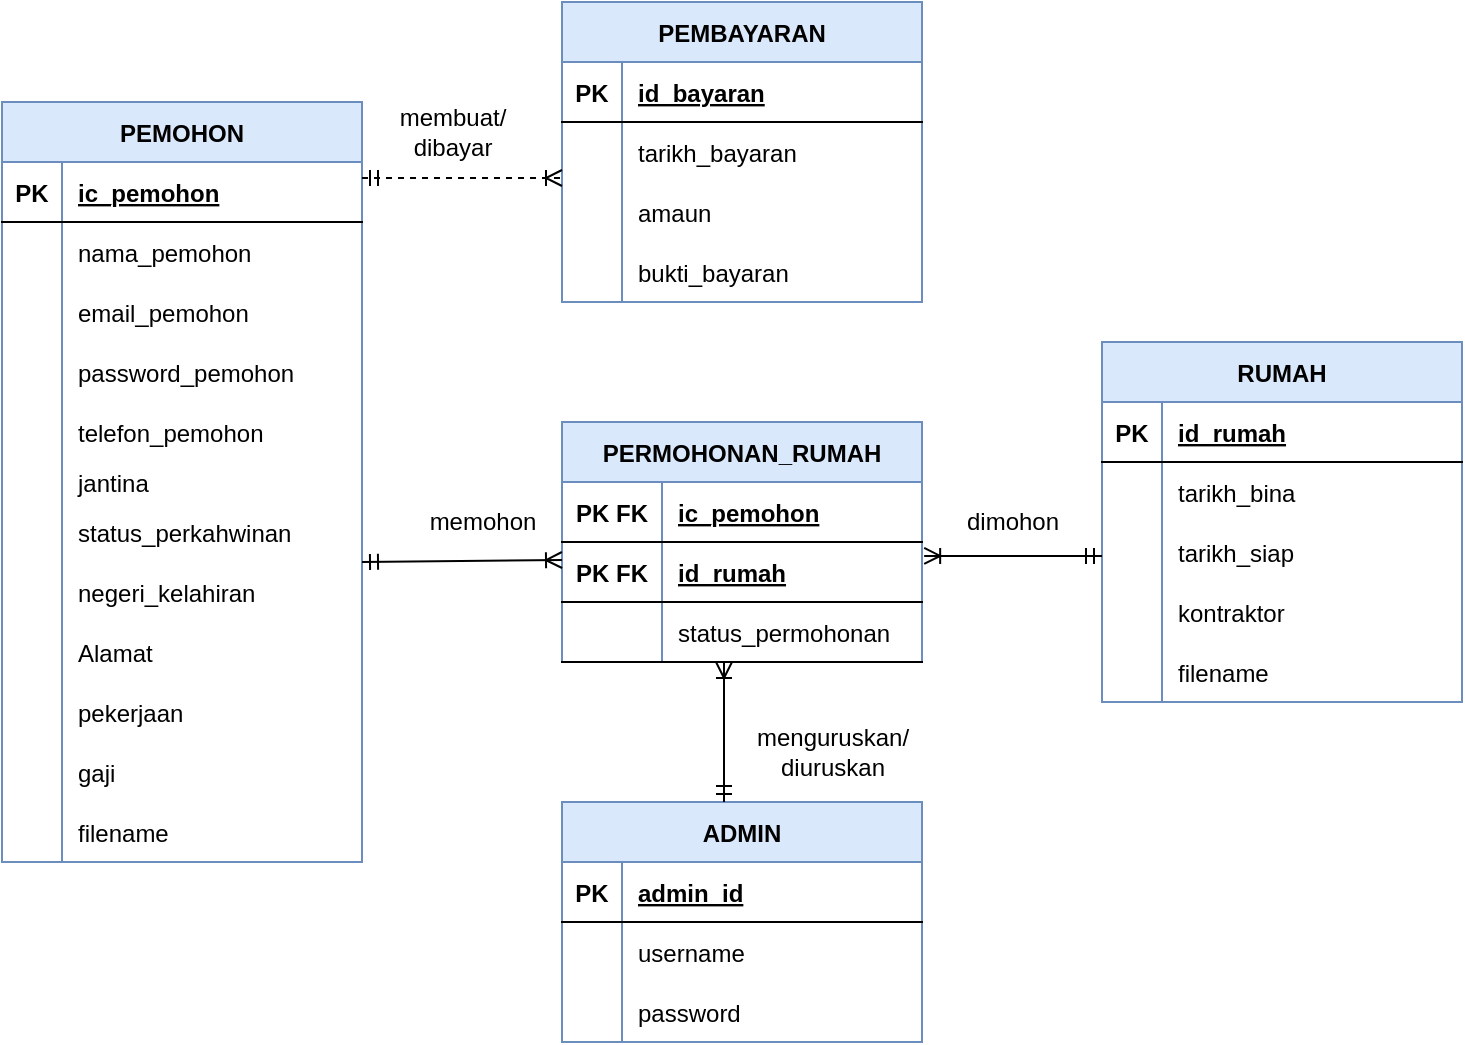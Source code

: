 <mxfile version="16.0.0" type="github" pages="2">
  <diagram id="C5RBs43oDa-KdzZeNtuy" name="Page-1">
    <mxGraphModel dx="868" dy="450" grid="1" gridSize="10" guides="1" tooltips="1" connect="1" arrows="1" fold="1" page="1" pageScale="1" pageWidth="827" pageHeight="1169" math="0" shadow="0">
      <root>
        <mxCell id="WIyWlLk6GJQsqaUBKTNV-0" />
        <mxCell id="WIyWlLk6GJQsqaUBKTNV-1" parent="WIyWlLk6GJQsqaUBKTNV-0" />
        <mxCell id="xDOxlOisyb2hI3w-Z6sR-0" value="PEMOHON" style="shape=table;startSize=30;container=1;collapsible=1;childLayout=tableLayout;fixedRows=1;rowLines=0;fontStyle=1;align=center;resizeLast=1;fillColor=#dae8fc;strokeColor=#6c8ebf;" vertex="1" parent="WIyWlLk6GJQsqaUBKTNV-1">
          <mxGeometry x="20" y="80" width="180" height="380" as="geometry" />
        </mxCell>
        <mxCell id="xDOxlOisyb2hI3w-Z6sR-1" value="" style="shape=partialRectangle;collapsible=0;dropTarget=0;pointerEvents=0;fillColor=none;top=0;left=0;bottom=1;right=0;points=[[0,0.5],[1,0.5]];portConstraint=eastwest;" vertex="1" parent="xDOxlOisyb2hI3w-Z6sR-0">
          <mxGeometry y="30" width="180" height="30" as="geometry" />
        </mxCell>
        <mxCell id="xDOxlOisyb2hI3w-Z6sR-2" value="PK" style="shape=partialRectangle;connectable=0;fillColor=none;top=0;left=0;bottom=0;right=0;fontStyle=1;overflow=hidden;" vertex="1" parent="xDOxlOisyb2hI3w-Z6sR-1">
          <mxGeometry width="30" height="30" as="geometry">
            <mxRectangle width="30" height="30" as="alternateBounds" />
          </mxGeometry>
        </mxCell>
        <mxCell id="xDOxlOisyb2hI3w-Z6sR-3" value="ic_pemohon" style="shape=partialRectangle;connectable=0;fillColor=none;top=0;left=0;bottom=0;right=0;align=left;spacingLeft=6;fontStyle=5;overflow=hidden;" vertex="1" parent="xDOxlOisyb2hI3w-Z6sR-1">
          <mxGeometry x="30" width="150" height="30" as="geometry">
            <mxRectangle width="150" height="30" as="alternateBounds" />
          </mxGeometry>
        </mxCell>
        <mxCell id="xDOxlOisyb2hI3w-Z6sR-4" value="" style="shape=partialRectangle;collapsible=0;dropTarget=0;pointerEvents=0;fillColor=none;top=0;left=0;bottom=0;right=0;points=[[0,0.5],[1,0.5]];portConstraint=eastwest;" vertex="1" parent="xDOxlOisyb2hI3w-Z6sR-0">
          <mxGeometry y="60" width="180" height="30" as="geometry" />
        </mxCell>
        <mxCell id="xDOxlOisyb2hI3w-Z6sR-5" value="" style="shape=partialRectangle;connectable=0;fillColor=none;top=0;left=0;bottom=0;right=0;editable=1;overflow=hidden;" vertex="1" parent="xDOxlOisyb2hI3w-Z6sR-4">
          <mxGeometry width="30" height="30" as="geometry">
            <mxRectangle width="30" height="30" as="alternateBounds" />
          </mxGeometry>
        </mxCell>
        <mxCell id="xDOxlOisyb2hI3w-Z6sR-6" value="nama_pemohon" style="shape=partialRectangle;connectable=0;fillColor=none;top=0;left=0;bottom=0;right=0;align=left;spacingLeft=6;overflow=hidden;" vertex="1" parent="xDOxlOisyb2hI3w-Z6sR-4">
          <mxGeometry x="30" width="150" height="30" as="geometry">
            <mxRectangle width="150" height="30" as="alternateBounds" />
          </mxGeometry>
        </mxCell>
        <mxCell id="xDOxlOisyb2hI3w-Z6sR-7" value="" style="shape=partialRectangle;collapsible=0;dropTarget=0;pointerEvents=0;fillColor=none;top=0;left=0;bottom=0;right=0;points=[[0,0.5],[1,0.5]];portConstraint=eastwest;" vertex="1" parent="xDOxlOisyb2hI3w-Z6sR-0">
          <mxGeometry y="90" width="180" height="30" as="geometry" />
        </mxCell>
        <mxCell id="xDOxlOisyb2hI3w-Z6sR-8" value="" style="shape=partialRectangle;connectable=0;fillColor=none;top=0;left=0;bottom=0;right=0;editable=1;overflow=hidden;" vertex="1" parent="xDOxlOisyb2hI3w-Z6sR-7">
          <mxGeometry width="30" height="30" as="geometry">
            <mxRectangle width="30" height="30" as="alternateBounds" />
          </mxGeometry>
        </mxCell>
        <mxCell id="xDOxlOisyb2hI3w-Z6sR-9" value="email_pemohon" style="shape=partialRectangle;connectable=0;fillColor=none;top=0;left=0;bottom=0;right=0;align=left;spacingLeft=6;overflow=hidden;" vertex="1" parent="xDOxlOisyb2hI3w-Z6sR-7">
          <mxGeometry x="30" width="150" height="30" as="geometry">
            <mxRectangle width="150" height="30" as="alternateBounds" />
          </mxGeometry>
        </mxCell>
        <mxCell id="xDOxlOisyb2hI3w-Z6sR-10" value="" style="shape=partialRectangle;collapsible=0;dropTarget=0;pointerEvents=0;fillColor=none;top=0;left=0;bottom=0;right=0;points=[[0,0.5],[1,0.5]];portConstraint=eastwest;" vertex="1" parent="xDOxlOisyb2hI3w-Z6sR-0">
          <mxGeometry y="120" width="180" height="30" as="geometry" />
        </mxCell>
        <mxCell id="xDOxlOisyb2hI3w-Z6sR-11" value="" style="shape=partialRectangle;connectable=0;fillColor=none;top=0;left=0;bottom=0;right=0;editable=1;overflow=hidden;" vertex="1" parent="xDOxlOisyb2hI3w-Z6sR-10">
          <mxGeometry width="30" height="30" as="geometry">
            <mxRectangle width="30" height="30" as="alternateBounds" />
          </mxGeometry>
        </mxCell>
        <mxCell id="xDOxlOisyb2hI3w-Z6sR-12" value="password_pemohon" style="shape=partialRectangle;connectable=0;fillColor=none;top=0;left=0;bottom=0;right=0;align=left;spacingLeft=6;overflow=hidden;" vertex="1" parent="xDOxlOisyb2hI3w-Z6sR-10">
          <mxGeometry x="30" width="150" height="30" as="geometry">
            <mxRectangle width="150" height="30" as="alternateBounds" />
          </mxGeometry>
        </mxCell>
        <mxCell id="xDOxlOisyb2hI3w-Z6sR-74" value="" style="shape=partialRectangle;collapsible=0;dropTarget=0;pointerEvents=0;fillColor=none;top=0;left=0;bottom=0;right=0;points=[[0,0.5],[1,0.5]];portConstraint=eastwest;" vertex="1" parent="xDOxlOisyb2hI3w-Z6sR-0">
          <mxGeometry y="150" width="180" height="30" as="geometry" />
        </mxCell>
        <mxCell id="xDOxlOisyb2hI3w-Z6sR-75" value="" style="shape=partialRectangle;connectable=0;fillColor=none;top=0;left=0;bottom=0;right=0;editable=1;overflow=hidden;" vertex="1" parent="xDOxlOisyb2hI3w-Z6sR-74">
          <mxGeometry width="30" height="30" as="geometry">
            <mxRectangle width="30" height="30" as="alternateBounds" />
          </mxGeometry>
        </mxCell>
        <mxCell id="xDOxlOisyb2hI3w-Z6sR-76" value="telefon_pemohon" style="shape=partialRectangle;connectable=0;fillColor=none;top=0;left=0;bottom=0;right=0;align=left;spacingLeft=6;overflow=hidden;" vertex="1" parent="xDOxlOisyb2hI3w-Z6sR-74">
          <mxGeometry x="30" width="150" height="30" as="geometry">
            <mxRectangle width="150" height="30" as="alternateBounds" />
          </mxGeometry>
        </mxCell>
        <mxCell id="xDOxlOisyb2hI3w-Z6sR-77" value="" style="shape=partialRectangle;collapsible=0;dropTarget=0;pointerEvents=0;fillColor=none;top=0;left=0;bottom=0;right=0;points=[[0,0.5],[1,0.5]];portConstraint=eastwest;" vertex="1" parent="xDOxlOisyb2hI3w-Z6sR-0">
          <mxGeometry y="180" width="180" height="20" as="geometry" />
        </mxCell>
        <mxCell id="xDOxlOisyb2hI3w-Z6sR-78" value="" style="shape=partialRectangle;connectable=0;fillColor=none;top=0;left=0;bottom=0;right=0;editable=1;overflow=hidden;" vertex="1" parent="xDOxlOisyb2hI3w-Z6sR-77">
          <mxGeometry width="30" height="20" as="geometry">
            <mxRectangle width="30" height="20" as="alternateBounds" />
          </mxGeometry>
        </mxCell>
        <mxCell id="xDOxlOisyb2hI3w-Z6sR-79" value="jantina" style="shape=partialRectangle;connectable=0;fillColor=none;top=0;left=0;bottom=0;right=0;align=left;spacingLeft=6;overflow=hidden;" vertex="1" parent="xDOxlOisyb2hI3w-Z6sR-77">
          <mxGeometry x="30" width="150" height="20" as="geometry">
            <mxRectangle width="150" height="20" as="alternateBounds" />
          </mxGeometry>
        </mxCell>
        <mxCell id="xDOxlOisyb2hI3w-Z6sR-80" value="" style="shape=partialRectangle;collapsible=0;dropTarget=0;pointerEvents=0;fillColor=none;top=0;left=0;bottom=0;right=0;points=[[0,0.5],[1,0.5]];portConstraint=eastwest;" vertex="1" parent="xDOxlOisyb2hI3w-Z6sR-0">
          <mxGeometry y="200" width="180" height="30" as="geometry" />
        </mxCell>
        <mxCell id="xDOxlOisyb2hI3w-Z6sR-81" value="" style="shape=partialRectangle;connectable=0;fillColor=none;top=0;left=0;bottom=0;right=0;editable=1;overflow=hidden;" vertex="1" parent="xDOxlOisyb2hI3w-Z6sR-80">
          <mxGeometry width="30" height="30" as="geometry">
            <mxRectangle width="30" height="30" as="alternateBounds" />
          </mxGeometry>
        </mxCell>
        <mxCell id="xDOxlOisyb2hI3w-Z6sR-82" value="status_perkahwinan" style="shape=partialRectangle;connectable=0;fillColor=none;top=0;left=0;bottom=0;right=0;align=left;spacingLeft=6;overflow=hidden;" vertex="1" parent="xDOxlOisyb2hI3w-Z6sR-80">
          <mxGeometry x="30" width="150" height="30" as="geometry">
            <mxRectangle width="150" height="30" as="alternateBounds" />
          </mxGeometry>
        </mxCell>
        <mxCell id="xDOxlOisyb2hI3w-Z6sR-83" value="" style="shape=partialRectangle;collapsible=0;dropTarget=0;pointerEvents=0;fillColor=none;top=0;left=0;bottom=0;right=0;points=[[0,0.5],[1,0.5]];portConstraint=eastwest;" vertex="1" parent="xDOxlOisyb2hI3w-Z6sR-0">
          <mxGeometry y="230" width="180" height="30" as="geometry" />
        </mxCell>
        <mxCell id="xDOxlOisyb2hI3w-Z6sR-84" value="" style="shape=partialRectangle;connectable=0;fillColor=none;top=0;left=0;bottom=0;right=0;editable=1;overflow=hidden;" vertex="1" parent="xDOxlOisyb2hI3w-Z6sR-83">
          <mxGeometry width="30" height="30" as="geometry">
            <mxRectangle width="30" height="30" as="alternateBounds" />
          </mxGeometry>
        </mxCell>
        <mxCell id="xDOxlOisyb2hI3w-Z6sR-85" value="negeri_kelahiran" style="shape=partialRectangle;connectable=0;fillColor=none;top=0;left=0;bottom=0;right=0;align=left;spacingLeft=6;overflow=hidden;" vertex="1" parent="xDOxlOisyb2hI3w-Z6sR-83">
          <mxGeometry x="30" width="150" height="30" as="geometry">
            <mxRectangle width="150" height="30" as="alternateBounds" />
          </mxGeometry>
        </mxCell>
        <mxCell id="xDOxlOisyb2hI3w-Z6sR-86" value="" style="shape=partialRectangle;collapsible=0;dropTarget=0;pointerEvents=0;fillColor=none;top=0;left=0;bottom=0;right=0;points=[[0,0.5],[1,0.5]];portConstraint=eastwest;" vertex="1" parent="xDOxlOisyb2hI3w-Z6sR-0">
          <mxGeometry y="260" width="180" height="30" as="geometry" />
        </mxCell>
        <mxCell id="xDOxlOisyb2hI3w-Z6sR-87" value="" style="shape=partialRectangle;connectable=0;fillColor=none;top=0;left=0;bottom=0;right=0;editable=1;overflow=hidden;" vertex="1" parent="xDOxlOisyb2hI3w-Z6sR-86">
          <mxGeometry width="30" height="30" as="geometry">
            <mxRectangle width="30" height="30" as="alternateBounds" />
          </mxGeometry>
        </mxCell>
        <mxCell id="xDOxlOisyb2hI3w-Z6sR-88" value="Alamat" style="shape=partialRectangle;connectable=0;fillColor=none;top=0;left=0;bottom=0;right=0;align=left;spacingLeft=6;overflow=hidden;" vertex="1" parent="xDOxlOisyb2hI3w-Z6sR-86">
          <mxGeometry x="30" width="150" height="30" as="geometry">
            <mxRectangle width="150" height="30" as="alternateBounds" />
          </mxGeometry>
        </mxCell>
        <mxCell id="xDOxlOisyb2hI3w-Z6sR-89" value="" style="shape=partialRectangle;collapsible=0;dropTarget=0;pointerEvents=0;fillColor=none;top=0;left=0;bottom=0;right=0;points=[[0,0.5],[1,0.5]];portConstraint=eastwest;" vertex="1" parent="xDOxlOisyb2hI3w-Z6sR-0">
          <mxGeometry y="290" width="180" height="30" as="geometry" />
        </mxCell>
        <mxCell id="xDOxlOisyb2hI3w-Z6sR-90" value="" style="shape=partialRectangle;connectable=0;fillColor=none;top=0;left=0;bottom=0;right=0;editable=1;overflow=hidden;" vertex="1" parent="xDOxlOisyb2hI3w-Z6sR-89">
          <mxGeometry width="30" height="30" as="geometry">
            <mxRectangle width="30" height="30" as="alternateBounds" />
          </mxGeometry>
        </mxCell>
        <mxCell id="xDOxlOisyb2hI3w-Z6sR-91" value="pekerjaan" style="shape=partialRectangle;connectable=0;fillColor=none;top=0;left=0;bottom=0;right=0;align=left;spacingLeft=6;overflow=hidden;" vertex="1" parent="xDOxlOisyb2hI3w-Z6sR-89">
          <mxGeometry x="30" width="150" height="30" as="geometry">
            <mxRectangle width="150" height="30" as="alternateBounds" />
          </mxGeometry>
        </mxCell>
        <mxCell id="xDOxlOisyb2hI3w-Z6sR-92" value="" style="shape=partialRectangle;collapsible=0;dropTarget=0;pointerEvents=0;fillColor=none;top=0;left=0;bottom=0;right=0;points=[[0,0.5],[1,0.5]];portConstraint=eastwest;" vertex="1" parent="xDOxlOisyb2hI3w-Z6sR-0">
          <mxGeometry y="320" width="180" height="30" as="geometry" />
        </mxCell>
        <mxCell id="xDOxlOisyb2hI3w-Z6sR-93" value="" style="shape=partialRectangle;connectable=0;fillColor=none;top=0;left=0;bottom=0;right=0;editable=1;overflow=hidden;" vertex="1" parent="xDOxlOisyb2hI3w-Z6sR-92">
          <mxGeometry width="30" height="30" as="geometry">
            <mxRectangle width="30" height="30" as="alternateBounds" />
          </mxGeometry>
        </mxCell>
        <mxCell id="xDOxlOisyb2hI3w-Z6sR-94" value="gaji" style="shape=partialRectangle;connectable=0;fillColor=none;top=0;left=0;bottom=0;right=0;align=left;spacingLeft=6;overflow=hidden;" vertex="1" parent="xDOxlOisyb2hI3w-Z6sR-92">
          <mxGeometry x="30" width="150" height="30" as="geometry">
            <mxRectangle width="150" height="30" as="alternateBounds" />
          </mxGeometry>
        </mxCell>
        <mxCell id="xDOxlOisyb2hI3w-Z6sR-95" value="" style="shape=partialRectangle;collapsible=0;dropTarget=0;pointerEvents=0;fillColor=none;top=0;left=0;bottom=0;right=0;points=[[0,0.5],[1,0.5]];portConstraint=eastwest;" vertex="1" parent="xDOxlOisyb2hI3w-Z6sR-0">
          <mxGeometry y="350" width="180" height="30" as="geometry" />
        </mxCell>
        <mxCell id="xDOxlOisyb2hI3w-Z6sR-96" value="" style="shape=partialRectangle;connectable=0;fillColor=none;top=0;left=0;bottom=0;right=0;editable=1;overflow=hidden;" vertex="1" parent="xDOxlOisyb2hI3w-Z6sR-95">
          <mxGeometry width="30" height="30" as="geometry">
            <mxRectangle width="30" height="30" as="alternateBounds" />
          </mxGeometry>
        </mxCell>
        <mxCell id="xDOxlOisyb2hI3w-Z6sR-97" value="filename" style="shape=partialRectangle;connectable=0;fillColor=none;top=0;left=0;bottom=0;right=0;align=left;spacingLeft=6;overflow=hidden;" vertex="1" parent="xDOxlOisyb2hI3w-Z6sR-95">
          <mxGeometry x="30" width="150" height="30" as="geometry">
            <mxRectangle width="150" height="30" as="alternateBounds" />
          </mxGeometry>
        </mxCell>
        <mxCell id="xDOxlOisyb2hI3w-Z6sR-13" value="PERMOHONAN_RUMAH" style="shape=table;startSize=30;container=1;collapsible=1;childLayout=tableLayout;fixedRows=1;rowLines=0;fontStyle=1;align=center;resizeLast=1;fillColor=#dae8fc;strokeColor=#6c8ebf;" vertex="1" parent="WIyWlLk6GJQsqaUBKTNV-1">
          <mxGeometry x="300" y="240" width="180" height="120" as="geometry" />
        </mxCell>
        <mxCell id="xDOxlOisyb2hI3w-Z6sR-14" value="" style="shape=partialRectangle;collapsible=0;dropTarget=0;pointerEvents=0;fillColor=none;top=0;left=0;bottom=1;right=0;points=[[0,0.5],[1,0.5]];portConstraint=eastwest;" vertex="1" parent="xDOxlOisyb2hI3w-Z6sR-13">
          <mxGeometry y="30" width="180" height="30" as="geometry" />
        </mxCell>
        <mxCell id="xDOxlOisyb2hI3w-Z6sR-15" value="PK FK" style="shape=partialRectangle;connectable=0;fillColor=none;top=0;left=0;bottom=0;right=0;fontStyle=1;overflow=hidden;" vertex="1" parent="xDOxlOisyb2hI3w-Z6sR-14">
          <mxGeometry width="50" height="30" as="geometry">
            <mxRectangle width="50" height="30" as="alternateBounds" />
          </mxGeometry>
        </mxCell>
        <mxCell id="xDOxlOisyb2hI3w-Z6sR-16" value="ic_pemohon" style="shape=partialRectangle;connectable=0;fillColor=none;top=0;left=0;bottom=0;right=0;align=left;spacingLeft=6;fontStyle=5;overflow=hidden;" vertex="1" parent="xDOxlOisyb2hI3w-Z6sR-14">
          <mxGeometry x="50" width="130" height="30" as="geometry">
            <mxRectangle width="130" height="30" as="alternateBounds" />
          </mxGeometry>
        </mxCell>
        <mxCell id="xDOxlOisyb2hI3w-Z6sR-68" value="" style="shape=partialRectangle;collapsible=0;dropTarget=0;pointerEvents=0;fillColor=none;top=0;left=0;bottom=1;right=0;points=[[0,0.5],[1,0.5]];portConstraint=eastwest;" vertex="1" parent="xDOxlOisyb2hI3w-Z6sR-13">
          <mxGeometry y="60" width="180" height="30" as="geometry" />
        </mxCell>
        <mxCell id="xDOxlOisyb2hI3w-Z6sR-69" value="PK FK" style="shape=partialRectangle;connectable=0;fillColor=none;top=0;left=0;bottom=0;right=0;fontStyle=1;overflow=hidden;" vertex="1" parent="xDOxlOisyb2hI3w-Z6sR-68">
          <mxGeometry width="50" height="30" as="geometry">
            <mxRectangle width="50" height="30" as="alternateBounds" />
          </mxGeometry>
        </mxCell>
        <mxCell id="xDOxlOisyb2hI3w-Z6sR-70" value="id_rumah" style="shape=partialRectangle;connectable=0;fillColor=none;top=0;left=0;bottom=0;right=0;align=left;spacingLeft=6;fontStyle=5;overflow=hidden;" vertex="1" parent="xDOxlOisyb2hI3w-Z6sR-68">
          <mxGeometry x="50" width="130" height="30" as="geometry">
            <mxRectangle width="130" height="30" as="alternateBounds" />
          </mxGeometry>
        </mxCell>
        <mxCell id="xDOxlOisyb2hI3w-Z6sR-71" value="" style="shape=partialRectangle;collapsible=0;dropTarget=0;pointerEvents=0;fillColor=none;top=0;left=0;bottom=1;right=0;points=[[0,0.5],[1,0.5]];portConstraint=eastwest;" vertex="1" parent="xDOxlOisyb2hI3w-Z6sR-13">
          <mxGeometry y="90" width="180" height="30" as="geometry" />
        </mxCell>
        <mxCell id="xDOxlOisyb2hI3w-Z6sR-72" value="" style="shape=partialRectangle;connectable=0;fillColor=none;top=0;left=0;bottom=0;right=0;fontStyle=1;overflow=hidden;" vertex="1" parent="xDOxlOisyb2hI3w-Z6sR-71">
          <mxGeometry width="50" height="30" as="geometry">
            <mxRectangle width="50" height="30" as="alternateBounds" />
          </mxGeometry>
        </mxCell>
        <mxCell id="xDOxlOisyb2hI3w-Z6sR-73" value="status_permohonan" style="shape=partialRectangle;connectable=0;fillColor=none;top=0;left=0;bottom=0;right=0;align=left;spacingLeft=6;fontStyle=0;overflow=hidden;" vertex="1" parent="xDOxlOisyb2hI3w-Z6sR-71">
          <mxGeometry x="50" width="130" height="30" as="geometry">
            <mxRectangle width="130" height="30" as="alternateBounds" />
          </mxGeometry>
        </mxCell>
        <mxCell id="xDOxlOisyb2hI3w-Z6sR-26" value="RUMAH" style="shape=table;startSize=30;container=1;collapsible=1;childLayout=tableLayout;fixedRows=1;rowLines=0;fontStyle=1;align=center;resizeLast=1;fillColor=#dae8fc;strokeColor=#6c8ebf;" vertex="1" parent="WIyWlLk6GJQsqaUBKTNV-1">
          <mxGeometry x="570" y="200" width="180" height="180" as="geometry" />
        </mxCell>
        <mxCell id="xDOxlOisyb2hI3w-Z6sR-27" value="" style="shape=partialRectangle;collapsible=0;dropTarget=0;pointerEvents=0;fillColor=none;top=0;left=0;bottom=1;right=0;points=[[0,0.5],[1,0.5]];portConstraint=eastwest;" vertex="1" parent="xDOxlOisyb2hI3w-Z6sR-26">
          <mxGeometry y="30" width="180" height="30" as="geometry" />
        </mxCell>
        <mxCell id="xDOxlOisyb2hI3w-Z6sR-28" value="PK" style="shape=partialRectangle;connectable=0;fillColor=none;top=0;left=0;bottom=0;right=0;fontStyle=1;overflow=hidden;" vertex="1" parent="xDOxlOisyb2hI3w-Z6sR-27">
          <mxGeometry width="30" height="30" as="geometry">
            <mxRectangle width="30" height="30" as="alternateBounds" />
          </mxGeometry>
        </mxCell>
        <mxCell id="xDOxlOisyb2hI3w-Z6sR-29" value="id_rumah" style="shape=partialRectangle;connectable=0;fillColor=none;top=0;left=0;bottom=0;right=0;align=left;spacingLeft=6;fontStyle=5;overflow=hidden;" vertex="1" parent="xDOxlOisyb2hI3w-Z6sR-27">
          <mxGeometry x="30" width="150" height="30" as="geometry">
            <mxRectangle width="150" height="30" as="alternateBounds" />
          </mxGeometry>
        </mxCell>
        <mxCell id="xDOxlOisyb2hI3w-Z6sR-30" value="" style="shape=partialRectangle;collapsible=0;dropTarget=0;pointerEvents=0;fillColor=none;top=0;left=0;bottom=0;right=0;points=[[0,0.5],[1,0.5]];portConstraint=eastwest;" vertex="1" parent="xDOxlOisyb2hI3w-Z6sR-26">
          <mxGeometry y="60" width="180" height="30" as="geometry" />
        </mxCell>
        <mxCell id="xDOxlOisyb2hI3w-Z6sR-31" value="" style="shape=partialRectangle;connectable=0;fillColor=none;top=0;left=0;bottom=0;right=0;editable=1;overflow=hidden;" vertex="1" parent="xDOxlOisyb2hI3w-Z6sR-30">
          <mxGeometry width="30" height="30" as="geometry">
            <mxRectangle width="30" height="30" as="alternateBounds" />
          </mxGeometry>
        </mxCell>
        <mxCell id="xDOxlOisyb2hI3w-Z6sR-32" value="tarikh_bina" style="shape=partialRectangle;connectable=0;fillColor=none;top=0;left=0;bottom=0;right=0;align=left;spacingLeft=6;overflow=hidden;" vertex="1" parent="xDOxlOisyb2hI3w-Z6sR-30">
          <mxGeometry x="30" width="150" height="30" as="geometry">
            <mxRectangle width="150" height="30" as="alternateBounds" />
          </mxGeometry>
        </mxCell>
        <mxCell id="xDOxlOisyb2hI3w-Z6sR-33" value="" style="shape=partialRectangle;collapsible=0;dropTarget=0;pointerEvents=0;fillColor=none;top=0;left=0;bottom=0;right=0;points=[[0,0.5],[1,0.5]];portConstraint=eastwest;" vertex="1" parent="xDOxlOisyb2hI3w-Z6sR-26">
          <mxGeometry y="90" width="180" height="30" as="geometry" />
        </mxCell>
        <mxCell id="xDOxlOisyb2hI3w-Z6sR-34" value="" style="shape=partialRectangle;connectable=0;fillColor=none;top=0;left=0;bottom=0;right=0;editable=1;overflow=hidden;" vertex="1" parent="xDOxlOisyb2hI3w-Z6sR-33">
          <mxGeometry width="30" height="30" as="geometry">
            <mxRectangle width="30" height="30" as="alternateBounds" />
          </mxGeometry>
        </mxCell>
        <mxCell id="xDOxlOisyb2hI3w-Z6sR-35" value="tarikh_siap" style="shape=partialRectangle;connectable=0;fillColor=none;top=0;left=0;bottom=0;right=0;align=left;spacingLeft=6;overflow=hidden;" vertex="1" parent="xDOxlOisyb2hI3w-Z6sR-33">
          <mxGeometry x="30" width="150" height="30" as="geometry">
            <mxRectangle width="150" height="30" as="alternateBounds" />
          </mxGeometry>
        </mxCell>
        <mxCell id="xDOxlOisyb2hI3w-Z6sR-36" value="" style="shape=partialRectangle;collapsible=0;dropTarget=0;pointerEvents=0;fillColor=none;top=0;left=0;bottom=0;right=0;points=[[0,0.5],[1,0.5]];portConstraint=eastwest;" vertex="1" parent="xDOxlOisyb2hI3w-Z6sR-26">
          <mxGeometry y="120" width="180" height="30" as="geometry" />
        </mxCell>
        <mxCell id="xDOxlOisyb2hI3w-Z6sR-37" value="" style="shape=partialRectangle;connectable=0;fillColor=none;top=0;left=0;bottom=0;right=0;editable=1;overflow=hidden;" vertex="1" parent="xDOxlOisyb2hI3w-Z6sR-36">
          <mxGeometry width="30" height="30" as="geometry">
            <mxRectangle width="30" height="30" as="alternateBounds" />
          </mxGeometry>
        </mxCell>
        <mxCell id="xDOxlOisyb2hI3w-Z6sR-38" value="kontraktor" style="shape=partialRectangle;connectable=0;fillColor=none;top=0;left=0;bottom=0;right=0;align=left;spacingLeft=6;overflow=hidden;" vertex="1" parent="xDOxlOisyb2hI3w-Z6sR-36">
          <mxGeometry x="30" width="150" height="30" as="geometry">
            <mxRectangle width="150" height="30" as="alternateBounds" />
          </mxGeometry>
        </mxCell>
        <mxCell id="xDOxlOisyb2hI3w-Z6sR-98" value="" style="shape=partialRectangle;collapsible=0;dropTarget=0;pointerEvents=0;fillColor=none;top=0;left=0;bottom=0;right=0;points=[[0,0.5],[1,0.5]];portConstraint=eastwest;" vertex="1" parent="xDOxlOisyb2hI3w-Z6sR-26">
          <mxGeometry y="150" width="180" height="30" as="geometry" />
        </mxCell>
        <mxCell id="xDOxlOisyb2hI3w-Z6sR-99" value="" style="shape=partialRectangle;connectable=0;fillColor=none;top=0;left=0;bottom=0;right=0;editable=1;overflow=hidden;" vertex="1" parent="xDOxlOisyb2hI3w-Z6sR-98">
          <mxGeometry width="30" height="30" as="geometry">
            <mxRectangle width="30" height="30" as="alternateBounds" />
          </mxGeometry>
        </mxCell>
        <mxCell id="xDOxlOisyb2hI3w-Z6sR-100" value="filename" style="shape=partialRectangle;connectable=0;fillColor=none;top=0;left=0;bottom=0;right=0;align=left;spacingLeft=6;overflow=hidden;" vertex="1" parent="xDOxlOisyb2hI3w-Z6sR-98">
          <mxGeometry x="30" width="150" height="30" as="geometry">
            <mxRectangle width="150" height="30" as="alternateBounds" />
          </mxGeometry>
        </mxCell>
        <mxCell id="xDOxlOisyb2hI3w-Z6sR-39" value="ADMIN" style="shape=table;startSize=30;container=1;collapsible=1;childLayout=tableLayout;fixedRows=1;rowLines=0;fontStyle=1;align=center;resizeLast=1;fillColor=#dae8fc;strokeColor=#6c8ebf;" vertex="1" parent="WIyWlLk6GJQsqaUBKTNV-1">
          <mxGeometry x="300" y="430" width="180" height="120" as="geometry" />
        </mxCell>
        <mxCell id="xDOxlOisyb2hI3w-Z6sR-40" value="" style="shape=partialRectangle;collapsible=0;dropTarget=0;pointerEvents=0;fillColor=none;top=0;left=0;bottom=1;right=0;points=[[0,0.5],[1,0.5]];portConstraint=eastwest;" vertex="1" parent="xDOxlOisyb2hI3w-Z6sR-39">
          <mxGeometry y="30" width="180" height="30" as="geometry" />
        </mxCell>
        <mxCell id="xDOxlOisyb2hI3w-Z6sR-41" value="PK" style="shape=partialRectangle;connectable=0;fillColor=none;top=0;left=0;bottom=0;right=0;fontStyle=1;overflow=hidden;" vertex="1" parent="xDOxlOisyb2hI3w-Z6sR-40">
          <mxGeometry width="30" height="30" as="geometry">
            <mxRectangle width="30" height="30" as="alternateBounds" />
          </mxGeometry>
        </mxCell>
        <mxCell id="xDOxlOisyb2hI3w-Z6sR-42" value="admin_id" style="shape=partialRectangle;connectable=0;fillColor=none;top=0;left=0;bottom=0;right=0;align=left;spacingLeft=6;fontStyle=5;overflow=hidden;" vertex="1" parent="xDOxlOisyb2hI3w-Z6sR-40">
          <mxGeometry x="30" width="150" height="30" as="geometry">
            <mxRectangle width="150" height="30" as="alternateBounds" />
          </mxGeometry>
        </mxCell>
        <mxCell id="xDOxlOisyb2hI3w-Z6sR-43" value="" style="shape=partialRectangle;collapsible=0;dropTarget=0;pointerEvents=0;fillColor=none;top=0;left=0;bottom=0;right=0;points=[[0,0.5],[1,0.5]];portConstraint=eastwest;" vertex="1" parent="xDOxlOisyb2hI3w-Z6sR-39">
          <mxGeometry y="60" width="180" height="30" as="geometry" />
        </mxCell>
        <mxCell id="xDOxlOisyb2hI3w-Z6sR-44" value="" style="shape=partialRectangle;connectable=0;fillColor=none;top=0;left=0;bottom=0;right=0;editable=1;overflow=hidden;" vertex="1" parent="xDOxlOisyb2hI3w-Z6sR-43">
          <mxGeometry width="30" height="30" as="geometry">
            <mxRectangle width="30" height="30" as="alternateBounds" />
          </mxGeometry>
        </mxCell>
        <mxCell id="xDOxlOisyb2hI3w-Z6sR-45" value="username" style="shape=partialRectangle;connectable=0;fillColor=none;top=0;left=0;bottom=0;right=0;align=left;spacingLeft=6;overflow=hidden;" vertex="1" parent="xDOxlOisyb2hI3w-Z6sR-43">
          <mxGeometry x="30" width="150" height="30" as="geometry">
            <mxRectangle width="150" height="30" as="alternateBounds" />
          </mxGeometry>
        </mxCell>
        <mxCell id="xDOxlOisyb2hI3w-Z6sR-46" value="" style="shape=partialRectangle;collapsible=0;dropTarget=0;pointerEvents=0;fillColor=none;top=0;left=0;bottom=0;right=0;points=[[0,0.5],[1,0.5]];portConstraint=eastwest;" vertex="1" parent="xDOxlOisyb2hI3w-Z6sR-39">
          <mxGeometry y="90" width="180" height="30" as="geometry" />
        </mxCell>
        <mxCell id="xDOxlOisyb2hI3w-Z6sR-47" value="" style="shape=partialRectangle;connectable=0;fillColor=none;top=0;left=0;bottom=0;right=0;editable=1;overflow=hidden;" vertex="1" parent="xDOxlOisyb2hI3w-Z6sR-46">
          <mxGeometry width="30" height="30" as="geometry">
            <mxRectangle width="30" height="30" as="alternateBounds" />
          </mxGeometry>
        </mxCell>
        <mxCell id="xDOxlOisyb2hI3w-Z6sR-48" value="password" style="shape=partialRectangle;connectable=0;fillColor=none;top=0;left=0;bottom=0;right=0;align=left;spacingLeft=6;overflow=hidden;" vertex="1" parent="xDOxlOisyb2hI3w-Z6sR-46">
          <mxGeometry x="30" width="150" height="30" as="geometry">
            <mxRectangle width="150" height="30" as="alternateBounds" />
          </mxGeometry>
        </mxCell>
        <mxCell id="xDOxlOisyb2hI3w-Z6sR-52" value="PEMBAYARAN" style="shape=table;startSize=30;container=1;collapsible=1;childLayout=tableLayout;fixedRows=1;rowLines=0;fontStyle=1;align=center;resizeLast=1;fillColor=#dae8fc;strokeColor=#6c8ebf;" vertex="1" parent="WIyWlLk6GJQsqaUBKTNV-1">
          <mxGeometry x="300" y="30" width="180" height="150" as="geometry" />
        </mxCell>
        <mxCell id="xDOxlOisyb2hI3w-Z6sR-53" value="" style="shape=partialRectangle;collapsible=0;dropTarget=0;pointerEvents=0;fillColor=none;top=0;left=0;bottom=1;right=0;points=[[0,0.5],[1,0.5]];portConstraint=eastwest;" vertex="1" parent="xDOxlOisyb2hI3w-Z6sR-52">
          <mxGeometry y="30" width="180" height="30" as="geometry" />
        </mxCell>
        <mxCell id="xDOxlOisyb2hI3w-Z6sR-54" value="PK" style="shape=partialRectangle;connectable=0;fillColor=none;top=0;left=0;bottom=0;right=0;fontStyle=1;overflow=hidden;" vertex="1" parent="xDOxlOisyb2hI3w-Z6sR-53">
          <mxGeometry width="30" height="30" as="geometry">
            <mxRectangle width="30" height="30" as="alternateBounds" />
          </mxGeometry>
        </mxCell>
        <mxCell id="xDOxlOisyb2hI3w-Z6sR-55" value="id_bayaran" style="shape=partialRectangle;connectable=0;fillColor=none;top=0;left=0;bottom=0;right=0;align=left;spacingLeft=6;fontStyle=5;overflow=hidden;" vertex="1" parent="xDOxlOisyb2hI3w-Z6sR-53">
          <mxGeometry x="30" width="150" height="30" as="geometry">
            <mxRectangle width="150" height="30" as="alternateBounds" />
          </mxGeometry>
        </mxCell>
        <mxCell id="xDOxlOisyb2hI3w-Z6sR-56" value="" style="shape=partialRectangle;collapsible=0;dropTarget=0;pointerEvents=0;fillColor=none;top=0;left=0;bottom=0;right=0;points=[[0,0.5],[1,0.5]];portConstraint=eastwest;" vertex="1" parent="xDOxlOisyb2hI3w-Z6sR-52">
          <mxGeometry y="60" width="180" height="30" as="geometry" />
        </mxCell>
        <mxCell id="xDOxlOisyb2hI3w-Z6sR-57" value="" style="shape=partialRectangle;connectable=0;fillColor=none;top=0;left=0;bottom=0;right=0;editable=1;overflow=hidden;" vertex="1" parent="xDOxlOisyb2hI3w-Z6sR-56">
          <mxGeometry width="30" height="30" as="geometry">
            <mxRectangle width="30" height="30" as="alternateBounds" />
          </mxGeometry>
        </mxCell>
        <mxCell id="xDOxlOisyb2hI3w-Z6sR-58" value="tarikh_bayaran" style="shape=partialRectangle;connectable=0;fillColor=none;top=0;left=0;bottom=0;right=0;align=left;spacingLeft=6;overflow=hidden;" vertex="1" parent="xDOxlOisyb2hI3w-Z6sR-56">
          <mxGeometry x="30" width="150" height="30" as="geometry">
            <mxRectangle width="150" height="30" as="alternateBounds" />
          </mxGeometry>
        </mxCell>
        <mxCell id="xDOxlOisyb2hI3w-Z6sR-59" value="" style="shape=partialRectangle;collapsible=0;dropTarget=0;pointerEvents=0;fillColor=none;top=0;left=0;bottom=0;right=0;points=[[0,0.5],[1,0.5]];portConstraint=eastwest;" vertex="1" parent="xDOxlOisyb2hI3w-Z6sR-52">
          <mxGeometry y="90" width="180" height="30" as="geometry" />
        </mxCell>
        <mxCell id="xDOxlOisyb2hI3w-Z6sR-60" value="" style="shape=partialRectangle;connectable=0;fillColor=none;top=0;left=0;bottom=0;right=0;editable=1;overflow=hidden;" vertex="1" parent="xDOxlOisyb2hI3w-Z6sR-59">
          <mxGeometry width="30" height="30" as="geometry">
            <mxRectangle width="30" height="30" as="alternateBounds" />
          </mxGeometry>
        </mxCell>
        <mxCell id="xDOxlOisyb2hI3w-Z6sR-61" value="amaun" style="shape=partialRectangle;connectable=0;fillColor=none;top=0;left=0;bottom=0;right=0;align=left;spacingLeft=6;overflow=hidden;" vertex="1" parent="xDOxlOisyb2hI3w-Z6sR-59">
          <mxGeometry x="30" width="150" height="30" as="geometry">
            <mxRectangle width="150" height="30" as="alternateBounds" />
          </mxGeometry>
        </mxCell>
        <mxCell id="xDOxlOisyb2hI3w-Z6sR-62" value="" style="shape=partialRectangle;collapsible=0;dropTarget=0;pointerEvents=0;fillColor=none;top=0;left=0;bottom=0;right=0;points=[[0,0.5],[1,0.5]];portConstraint=eastwest;" vertex="1" parent="xDOxlOisyb2hI3w-Z6sR-52">
          <mxGeometry y="120" width="180" height="30" as="geometry" />
        </mxCell>
        <mxCell id="xDOxlOisyb2hI3w-Z6sR-63" value="" style="shape=partialRectangle;connectable=0;fillColor=none;top=0;left=0;bottom=0;right=0;editable=1;overflow=hidden;" vertex="1" parent="xDOxlOisyb2hI3w-Z6sR-62">
          <mxGeometry width="30" height="30" as="geometry">
            <mxRectangle width="30" height="30" as="alternateBounds" />
          </mxGeometry>
        </mxCell>
        <mxCell id="xDOxlOisyb2hI3w-Z6sR-64" value="bukti_bayaran" style="shape=partialRectangle;connectable=0;fillColor=none;top=0;left=0;bottom=0;right=0;align=left;spacingLeft=6;overflow=hidden;" vertex="1" parent="xDOxlOisyb2hI3w-Z6sR-62">
          <mxGeometry x="30" width="150" height="30" as="geometry">
            <mxRectangle width="150" height="30" as="alternateBounds" />
          </mxGeometry>
        </mxCell>
        <mxCell id="xDOxlOisyb2hI3w-Z6sR-102" value="" style="fontSize=12;html=1;endArrow=ERoneToMany;startArrow=ERmandOne;rounded=0;entryX=0;entryY=0.3;entryDx=0;entryDy=0;entryPerimeter=0;" edge="1" parent="WIyWlLk6GJQsqaUBKTNV-1" target="xDOxlOisyb2hI3w-Z6sR-68">
          <mxGeometry width="100" height="100" relative="1" as="geometry">
            <mxPoint x="200" y="310" as="sourcePoint" />
            <mxPoint x="300" y="210" as="targetPoint" />
          </mxGeometry>
        </mxCell>
        <mxCell id="xDOxlOisyb2hI3w-Z6sR-103" style="edgeStyle=none;rounded=0;orthogonalLoop=1;jettySize=auto;html=1;exitX=0.5;exitY=0;exitDx=0;exitDy=0;" edge="1" parent="WIyWlLk6GJQsqaUBKTNV-1" source="xDOxlOisyb2hI3w-Z6sR-13" target="xDOxlOisyb2hI3w-Z6sR-13">
          <mxGeometry relative="1" as="geometry" />
        </mxCell>
        <mxCell id="xDOxlOisyb2hI3w-Z6sR-104" value="" style="fontSize=12;html=1;endArrow=ERoneToMany;startArrow=ERmandOne;rounded=0;entryX=1.006;entryY=0.233;entryDx=0;entryDy=0;entryPerimeter=0;" edge="1" parent="WIyWlLk6GJQsqaUBKTNV-1" target="xDOxlOisyb2hI3w-Z6sR-68">
          <mxGeometry width="100" height="100" relative="1" as="geometry">
            <mxPoint x="570" y="307" as="sourcePoint" />
            <mxPoint x="490" y="300" as="targetPoint" />
          </mxGeometry>
        </mxCell>
        <mxCell id="xDOxlOisyb2hI3w-Z6sR-106" value="" style="fontSize=12;html=1;endArrow=ERoneToMany;startArrow=ERmandOne;rounded=0;" edge="1" parent="WIyWlLk6GJQsqaUBKTNV-1">
          <mxGeometry width="100" height="100" relative="1" as="geometry">
            <mxPoint x="381" y="430" as="sourcePoint" />
            <mxPoint x="381" y="360" as="targetPoint" />
          </mxGeometry>
        </mxCell>
        <mxCell id="xDOxlOisyb2hI3w-Z6sR-107" value="" style="fontSize=12;html=1;endArrow=ERoneToMany;startArrow=ERmandOne;rounded=0;dashed=1;" edge="1" parent="WIyWlLk6GJQsqaUBKTNV-1">
          <mxGeometry width="100" height="100" relative="1" as="geometry">
            <mxPoint x="200" y="118" as="sourcePoint" />
            <mxPoint x="300" y="118" as="targetPoint" />
          </mxGeometry>
        </mxCell>
        <mxCell id="xDOxlOisyb2hI3w-Z6sR-108" value="memohon" style="text;html=1;align=center;verticalAlign=middle;resizable=0;points=[];autosize=1;strokeColor=none;fillColor=none;" vertex="1" parent="WIyWlLk6GJQsqaUBKTNV-1">
          <mxGeometry x="225" y="280" width="70" height="20" as="geometry" />
        </mxCell>
        <mxCell id="xDOxlOisyb2hI3w-Z6sR-109" value="dimohon" style="text;html=1;align=center;verticalAlign=middle;resizable=0;points=[];autosize=1;strokeColor=none;fillColor=none;" vertex="1" parent="WIyWlLk6GJQsqaUBKTNV-1">
          <mxGeometry x="495" y="280" width="60" height="20" as="geometry" />
        </mxCell>
        <mxCell id="xDOxlOisyb2hI3w-Z6sR-110" value="membuat/&lt;br&gt;dibayar" style="text;html=1;align=center;verticalAlign=middle;resizable=0;points=[];autosize=1;strokeColor=none;fillColor=none;" vertex="1" parent="WIyWlLk6GJQsqaUBKTNV-1">
          <mxGeometry x="210" y="80" width="70" height="30" as="geometry" />
        </mxCell>
        <mxCell id="xDOxlOisyb2hI3w-Z6sR-111" value="menguruskan/&lt;br&gt;diuruskan" style="text;html=1;align=center;verticalAlign=middle;resizable=0;points=[];autosize=1;strokeColor=none;fillColor=none;" vertex="1" parent="WIyWlLk6GJQsqaUBKTNV-1">
          <mxGeometry x="390" y="390" width="90" height="30" as="geometry" />
        </mxCell>
      </root>
    </mxGraphModel>
  </diagram>
  <diagram id="WUVJL5vhoAAW8cHMjeHt" name="Page-2">
    <mxGraphModel dx="1108" dy="450" grid="1" gridSize="10" guides="1" tooltips="1" connect="1" arrows="1" fold="1" page="1" pageScale="1" pageWidth="850" pageHeight="1100" math="0" shadow="0">
      <root>
        <mxCell id="35DpwB4wuzub4apd0uJF-0" />
        <mxCell id="35DpwB4wuzub4apd0uJF-1" parent="35DpwB4wuzub4apd0uJF-0" />
      </root>
    </mxGraphModel>
  </diagram>
</mxfile>
